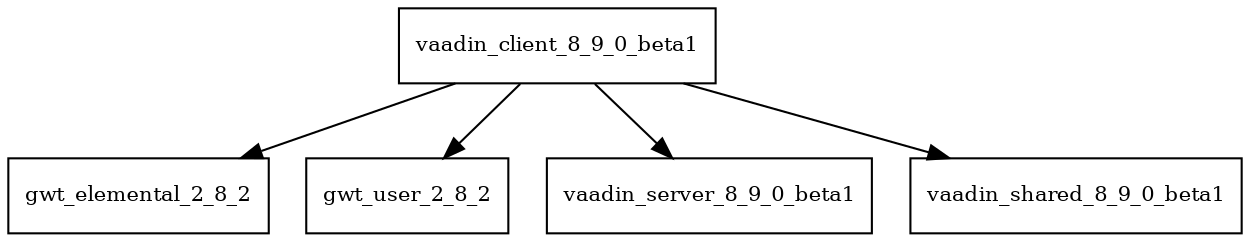 digraph vaadin_client_8_9_0_beta1_dependencies {
  node [shape = box, fontsize=10.0];
  vaadin_client_8_9_0_beta1 -> gwt_elemental_2_8_2;
  vaadin_client_8_9_0_beta1 -> gwt_user_2_8_2;
  vaadin_client_8_9_0_beta1 -> vaadin_server_8_9_0_beta1;
  vaadin_client_8_9_0_beta1 -> vaadin_shared_8_9_0_beta1;
}
